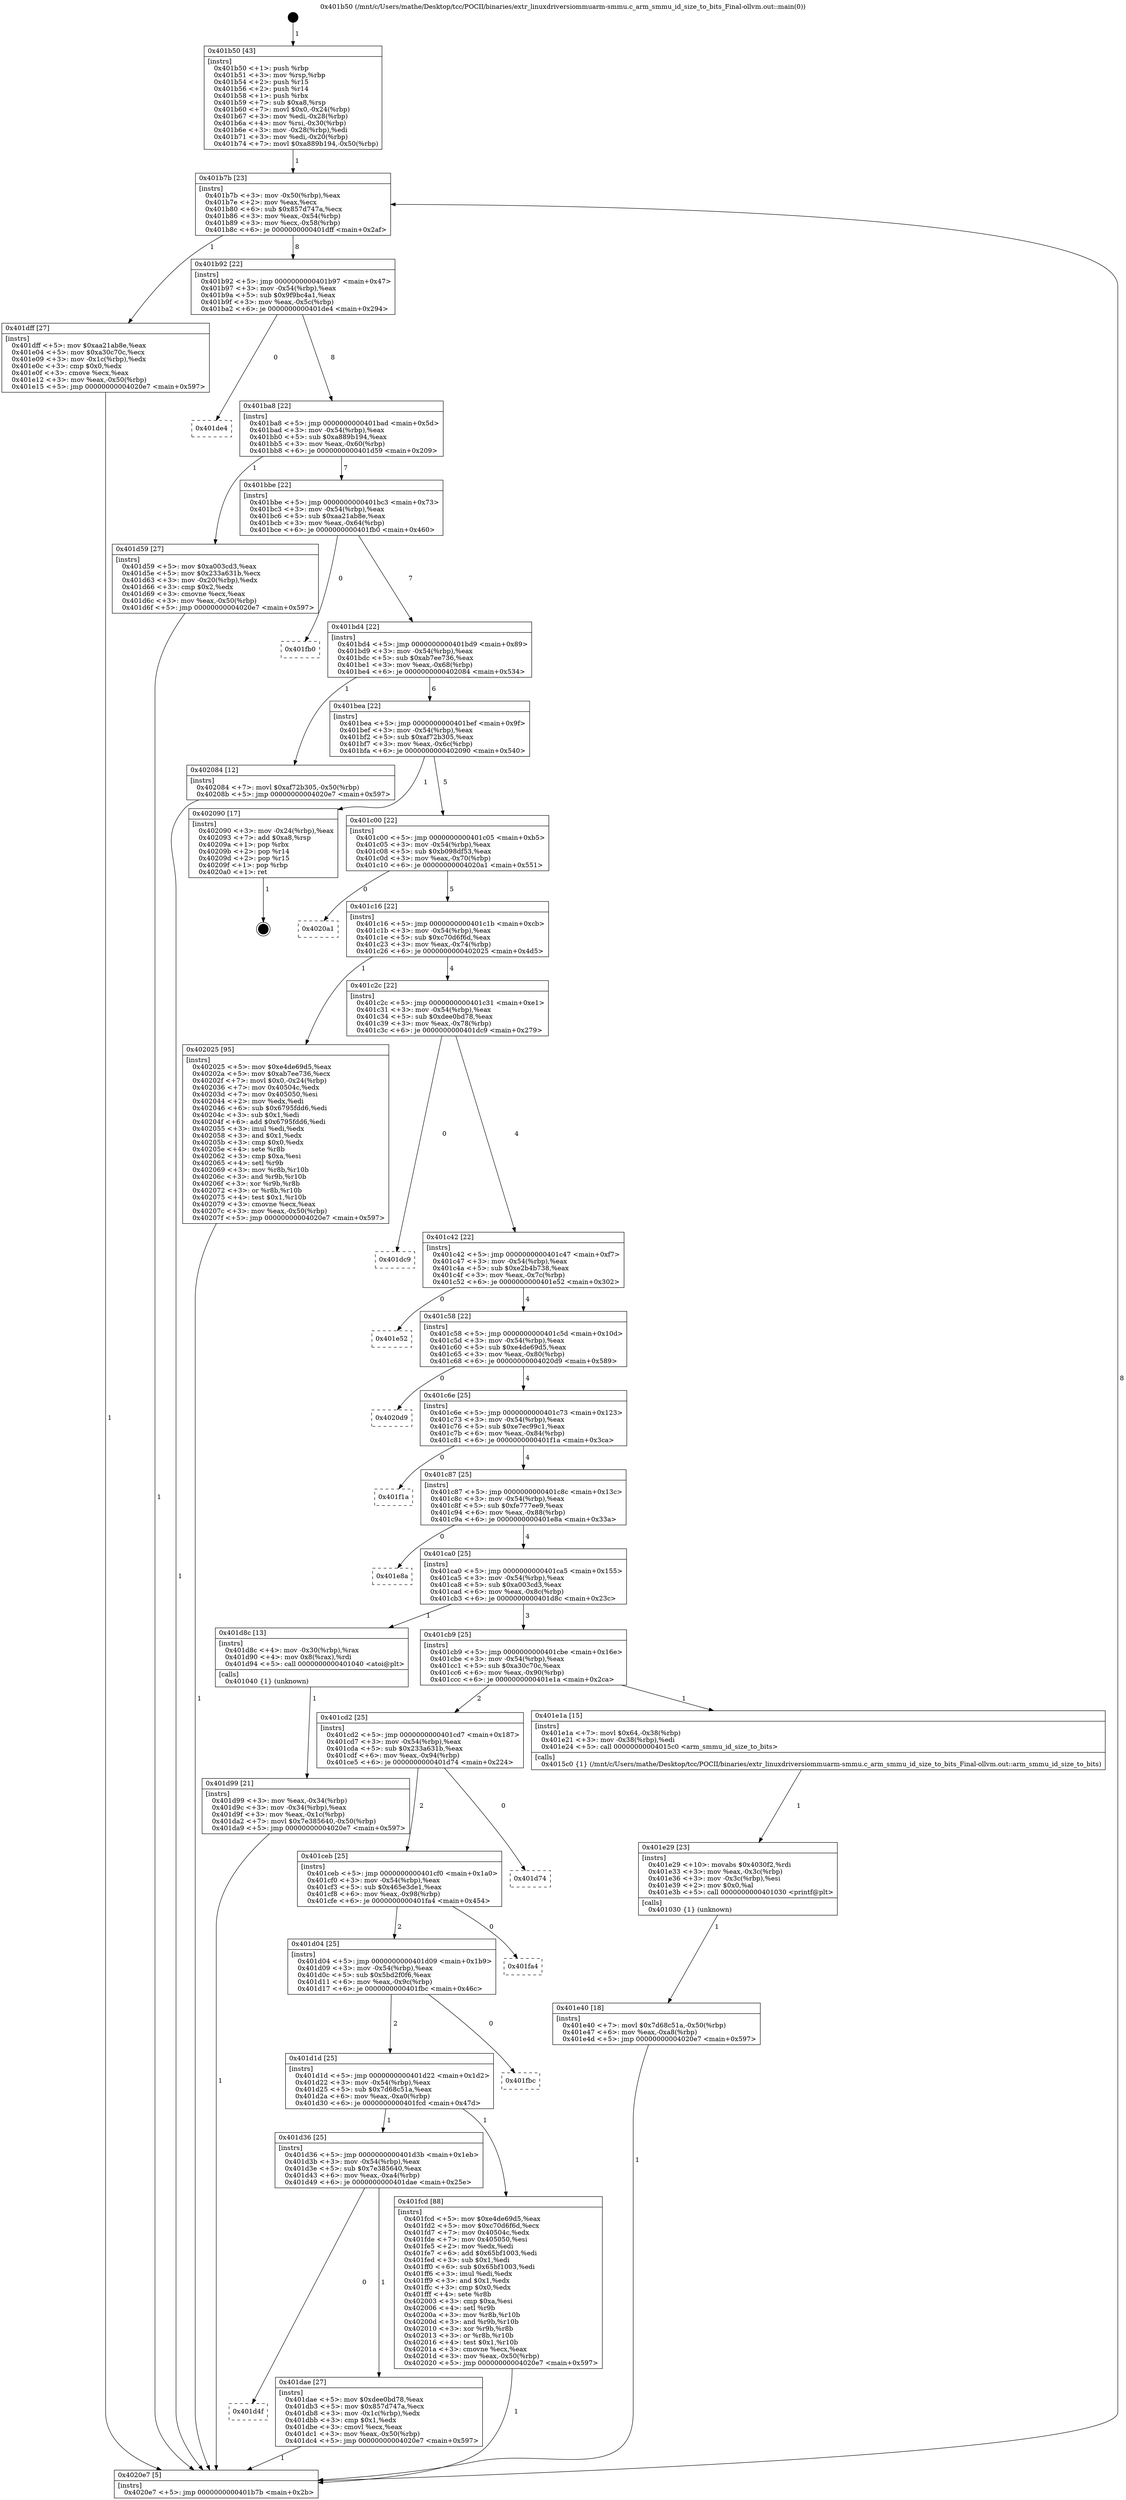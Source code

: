 digraph "0x401b50" {
  label = "0x401b50 (/mnt/c/Users/mathe/Desktop/tcc/POCII/binaries/extr_linuxdriversiommuarm-smmu.c_arm_smmu_id_size_to_bits_Final-ollvm.out::main(0))"
  labelloc = "t"
  node[shape=record]

  Entry [label="",width=0.3,height=0.3,shape=circle,fillcolor=black,style=filled]
  "0x401b7b" [label="{
     0x401b7b [23]\l
     | [instrs]\l
     &nbsp;&nbsp;0x401b7b \<+3\>: mov -0x50(%rbp),%eax\l
     &nbsp;&nbsp;0x401b7e \<+2\>: mov %eax,%ecx\l
     &nbsp;&nbsp;0x401b80 \<+6\>: sub $0x857d747a,%ecx\l
     &nbsp;&nbsp;0x401b86 \<+3\>: mov %eax,-0x54(%rbp)\l
     &nbsp;&nbsp;0x401b89 \<+3\>: mov %ecx,-0x58(%rbp)\l
     &nbsp;&nbsp;0x401b8c \<+6\>: je 0000000000401dff \<main+0x2af\>\l
  }"]
  "0x401dff" [label="{
     0x401dff [27]\l
     | [instrs]\l
     &nbsp;&nbsp;0x401dff \<+5\>: mov $0xaa21ab8e,%eax\l
     &nbsp;&nbsp;0x401e04 \<+5\>: mov $0xa30c70c,%ecx\l
     &nbsp;&nbsp;0x401e09 \<+3\>: mov -0x1c(%rbp),%edx\l
     &nbsp;&nbsp;0x401e0c \<+3\>: cmp $0x0,%edx\l
     &nbsp;&nbsp;0x401e0f \<+3\>: cmove %ecx,%eax\l
     &nbsp;&nbsp;0x401e12 \<+3\>: mov %eax,-0x50(%rbp)\l
     &nbsp;&nbsp;0x401e15 \<+5\>: jmp 00000000004020e7 \<main+0x597\>\l
  }"]
  "0x401b92" [label="{
     0x401b92 [22]\l
     | [instrs]\l
     &nbsp;&nbsp;0x401b92 \<+5\>: jmp 0000000000401b97 \<main+0x47\>\l
     &nbsp;&nbsp;0x401b97 \<+3\>: mov -0x54(%rbp),%eax\l
     &nbsp;&nbsp;0x401b9a \<+5\>: sub $0x9f9bc4a1,%eax\l
     &nbsp;&nbsp;0x401b9f \<+3\>: mov %eax,-0x5c(%rbp)\l
     &nbsp;&nbsp;0x401ba2 \<+6\>: je 0000000000401de4 \<main+0x294\>\l
  }"]
  Exit [label="",width=0.3,height=0.3,shape=circle,fillcolor=black,style=filled,peripheries=2]
  "0x401de4" [label="{
     0x401de4\l
  }", style=dashed]
  "0x401ba8" [label="{
     0x401ba8 [22]\l
     | [instrs]\l
     &nbsp;&nbsp;0x401ba8 \<+5\>: jmp 0000000000401bad \<main+0x5d\>\l
     &nbsp;&nbsp;0x401bad \<+3\>: mov -0x54(%rbp),%eax\l
     &nbsp;&nbsp;0x401bb0 \<+5\>: sub $0xa889b194,%eax\l
     &nbsp;&nbsp;0x401bb5 \<+3\>: mov %eax,-0x60(%rbp)\l
     &nbsp;&nbsp;0x401bb8 \<+6\>: je 0000000000401d59 \<main+0x209\>\l
  }"]
  "0x401e40" [label="{
     0x401e40 [18]\l
     | [instrs]\l
     &nbsp;&nbsp;0x401e40 \<+7\>: movl $0x7d68c51a,-0x50(%rbp)\l
     &nbsp;&nbsp;0x401e47 \<+6\>: mov %eax,-0xa8(%rbp)\l
     &nbsp;&nbsp;0x401e4d \<+5\>: jmp 00000000004020e7 \<main+0x597\>\l
  }"]
  "0x401d59" [label="{
     0x401d59 [27]\l
     | [instrs]\l
     &nbsp;&nbsp;0x401d59 \<+5\>: mov $0xa003cd3,%eax\l
     &nbsp;&nbsp;0x401d5e \<+5\>: mov $0x233a631b,%ecx\l
     &nbsp;&nbsp;0x401d63 \<+3\>: mov -0x20(%rbp),%edx\l
     &nbsp;&nbsp;0x401d66 \<+3\>: cmp $0x2,%edx\l
     &nbsp;&nbsp;0x401d69 \<+3\>: cmovne %ecx,%eax\l
     &nbsp;&nbsp;0x401d6c \<+3\>: mov %eax,-0x50(%rbp)\l
     &nbsp;&nbsp;0x401d6f \<+5\>: jmp 00000000004020e7 \<main+0x597\>\l
  }"]
  "0x401bbe" [label="{
     0x401bbe [22]\l
     | [instrs]\l
     &nbsp;&nbsp;0x401bbe \<+5\>: jmp 0000000000401bc3 \<main+0x73\>\l
     &nbsp;&nbsp;0x401bc3 \<+3\>: mov -0x54(%rbp),%eax\l
     &nbsp;&nbsp;0x401bc6 \<+5\>: sub $0xaa21ab8e,%eax\l
     &nbsp;&nbsp;0x401bcb \<+3\>: mov %eax,-0x64(%rbp)\l
     &nbsp;&nbsp;0x401bce \<+6\>: je 0000000000401fb0 \<main+0x460\>\l
  }"]
  "0x4020e7" [label="{
     0x4020e7 [5]\l
     | [instrs]\l
     &nbsp;&nbsp;0x4020e7 \<+5\>: jmp 0000000000401b7b \<main+0x2b\>\l
  }"]
  "0x401b50" [label="{
     0x401b50 [43]\l
     | [instrs]\l
     &nbsp;&nbsp;0x401b50 \<+1\>: push %rbp\l
     &nbsp;&nbsp;0x401b51 \<+3\>: mov %rsp,%rbp\l
     &nbsp;&nbsp;0x401b54 \<+2\>: push %r15\l
     &nbsp;&nbsp;0x401b56 \<+2\>: push %r14\l
     &nbsp;&nbsp;0x401b58 \<+1\>: push %rbx\l
     &nbsp;&nbsp;0x401b59 \<+7\>: sub $0xa8,%rsp\l
     &nbsp;&nbsp;0x401b60 \<+7\>: movl $0x0,-0x24(%rbp)\l
     &nbsp;&nbsp;0x401b67 \<+3\>: mov %edi,-0x28(%rbp)\l
     &nbsp;&nbsp;0x401b6a \<+4\>: mov %rsi,-0x30(%rbp)\l
     &nbsp;&nbsp;0x401b6e \<+3\>: mov -0x28(%rbp),%edi\l
     &nbsp;&nbsp;0x401b71 \<+3\>: mov %edi,-0x20(%rbp)\l
     &nbsp;&nbsp;0x401b74 \<+7\>: movl $0xa889b194,-0x50(%rbp)\l
  }"]
  "0x401e29" [label="{
     0x401e29 [23]\l
     | [instrs]\l
     &nbsp;&nbsp;0x401e29 \<+10\>: movabs $0x4030f2,%rdi\l
     &nbsp;&nbsp;0x401e33 \<+3\>: mov %eax,-0x3c(%rbp)\l
     &nbsp;&nbsp;0x401e36 \<+3\>: mov -0x3c(%rbp),%esi\l
     &nbsp;&nbsp;0x401e39 \<+2\>: mov $0x0,%al\l
     &nbsp;&nbsp;0x401e3b \<+5\>: call 0000000000401030 \<printf@plt\>\l
     | [calls]\l
     &nbsp;&nbsp;0x401030 \{1\} (unknown)\l
  }"]
  "0x401fb0" [label="{
     0x401fb0\l
  }", style=dashed]
  "0x401bd4" [label="{
     0x401bd4 [22]\l
     | [instrs]\l
     &nbsp;&nbsp;0x401bd4 \<+5\>: jmp 0000000000401bd9 \<main+0x89\>\l
     &nbsp;&nbsp;0x401bd9 \<+3\>: mov -0x54(%rbp),%eax\l
     &nbsp;&nbsp;0x401bdc \<+5\>: sub $0xab7ee736,%eax\l
     &nbsp;&nbsp;0x401be1 \<+3\>: mov %eax,-0x68(%rbp)\l
     &nbsp;&nbsp;0x401be4 \<+6\>: je 0000000000402084 \<main+0x534\>\l
  }"]
  "0x401d4f" [label="{
     0x401d4f\l
  }", style=dashed]
  "0x402084" [label="{
     0x402084 [12]\l
     | [instrs]\l
     &nbsp;&nbsp;0x402084 \<+7\>: movl $0xaf72b305,-0x50(%rbp)\l
     &nbsp;&nbsp;0x40208b \<+5\>: jmp 00000000004020e7 \<main+0x597\>\l
  }"]
  "0x401bea" [label="{
     0x401bea [22]\l
     | [instrs]\l
     &nbsp;&nbsp;0x401bea \<+5\>: jmp 0000000000401bef \<main+0x9f\>\l
     &nbsp;&nbsp;0x401bef \<+3\>: mov -0x54(%rbp),%eax\l
     &nbsp;&nbsp;0x401bf2 \<+5\>: sub $0xaf72b305,%eax\l
     &nbsp;&nbsp;0x401bf7 \<+3\>: mov %eax,-0x6c(%rbp)\l
     &nbsp;&nbsp;0x401bfa \<+6\>: je 0000000000402090 \<main+0x540\>\l
  }"]
  "0x401dae" [label="{
     0x401dae [27]\l
     | [instrs]\l
     &nbsp;&nbsp;0x401dae \<+5\>: mov $0xdee0bd78,%eax\l
     &nbsp;&nbsp;0x401db3 \<+5\>: mov $0x857d747a,%ecx\l
     &nbsp;&nbsp;0x401db8 \<+3\>: mov -0x1c(%rbp),%edx\l
     &nbsp;&nbsp;0x401dbb \<+3\>: cmp $0x1,%edx\l
     &nbsp;&nbsp;0x401dbe \<+3\>: cmovl %ecx,%eax\l
     &nbsp;&nbsp;0x401dc1 \<+3\>: mov %eax,-0x50(%rbp)\l
     &nbsp;&nbsp;0x401dc4 \<+5\>: jmp 00000000004020e7 \<main+0x597\>\l
  }"]
  "0x402090" [label="{
     0x402090 [17]\l
     | [instrs]\l
     &nbsp;&nbsp;0x402090 \<+3\>: mov -0x24(%rbp),%eax\l
     &nbsp;&nbsp;0x402093 \<+7\>: add $0xa8,%rsp\l
     &nbsp;&nbsp;0x40209a \<+1\>: pop %rbx\l
     &nbsp;&nbsp;0x40209b \<+2\>: pop %r14\l
     &nbsp;&nbsp;0x40209d \<+2\>: pop %r15\l
     &nbsp;&nbsp;0x40209f \<+1\>: pop %rbp\l
     &nbsp;&nbsp;0x4020a0 \<+1\>: ret\l
  }"]
  "0x401c00" [label="{
     0x401c00 [22]\l
     | [instrs]\l
     &nbsp;&nbsp;0x401c00 \<+5\>: jmp 0000000000401c05 \<main+0xb5\>\l
     &nbsp;&nbsp;0x401c05 \<+3\>: mov -0x54(%rbp),%eax\l
     &nbsp;&nbsp;0x401c08 \<+5\>: sub $0xb098df53,%eax\l
     &nbsp;&nbsp;0x401c0d \<+3\>: mov %eax,-0x70(%rbp)\l
     &nbsp;&nbsp;0x401c10 \<+6\>: je 00000000004020a1 \<main+0x551\>\l
  }"]
  "0x401d36" [label="{
     0x401d36 [25]\l
     | [instrs]\l
     &nbsp;&nbsp;0x401d36 \<+5\>: jmp 0000000000401d3b \<main+0x1eb\>\l
     &nbsp;&nbsp;0x401d3b \<+3\>: mov -0x54(%rbp),%eax\l
     &nbsp;&nbsp;0x401d3e \<+5\>: sub $0x7e385640,%eax\l
     &nbsp;&nbsp;0x401d43 \<+6\>: mov %eax,-0xa4(%rbp)\l
     &nbsp;&nbsp;0x401d49 \<+6\>: je 0000000000401dae \<main+0x25e\>\l
  }"]
  "0x4020a1" [label="{
     0x4020a1\l
  }", style=dashed]
  "0x401c16" [label="{
     0x401c16 [22]\l
     | [instrs]\l
     &nbsp;&nbsp;0x401c16 \<+5\>: jmp 0000000000401c1b \<main+0xcb\>\l
     &nbsp;&nbsp;0x401c1b \<+3\>: mov -0x54(%rbp),%eax\l
     &nbsp;&nbsp;0x401c1e \<+5\>: sub $0xc70d6f6d,%eax\l
     &nbsp;&nbsp;0x401c23 \<+3\>: mov %eax,-0x74(%rbp)\l
     &nbsp;&nbsp;0x401c26 \<+6\>: je 0000000000402025 \<main+0x4d5\>\l
  }"]
  "0x401fcd" [label="{
     0x401fcd [88]\l
     | [instrs]\l
     &nbsp;&nbsp;0x401fcd \<+5\>: mov $0xe4de69d5,%eax\l
     &nbsp;&nbsp;0x401fd2 \<+5\>: mov $0xc70d6f6d,%ecx\l
     &nbsp;&nbsp;0x401fd7 \<+7\>: mov 0x40504c,%edx\l
     &nbsp;&nbsp;0x401fde \<+7\>: mov 0x405050,%esi\l
     &nbsp;&nbsp;0x401fe5 \<+2\>: mov %edx,%edi\l
     &nbsp;&nbsp;0x401fe7 \<+6\>: add $0x65bf1003,%edi\l
     &nbsp;&nbsp;0x401fed \<+3\>: sub $0x1,%edi\l
     &nbsp;&nbsp;0x401ff0 \<+6\>: sub $0x65bf1003,%edi\l
     &nbsp;&nbsp;0x401ff6 \<+3\>: imul %edi,%edx\l
     &nbsp;&nbsp;0x401ff9 \<+3\>: and $0x1,%edx\l
     &nbsp;&nbsp;0x401ffc \<+3\>: cmp $0x0,%edx\l
     &nbsp;&nbsp;0x401fff \<+4\>: sete %r8b\l
     &nbsp;&nbsp;0x402003 \<+3\>: cmp $0xa,%esi\l
     &nbsp;&nbsp;0x402006 \<+4\>: setl %r9b\l
     &nbsp;&nbsp;0x40200a \<+3\>: mov %r8b,%r10b\l
     &nbsp;&nbsp;0x40200d \<+3\>: and %r9b,%r10b\l
     &nbsp;&nbsp;0x402010 \<+3\>: xor %r9b,%r8b\l
     &nbsp;&nbsp;0x402013 \<+3\>: or %r8b,%r10b\l
     &nbsp;&nbsp;0x402016 \<+4\>: test $0x1,%r10b\l
     &nbsp;&nbsp;0x40201a \<+3\>: cmovne %ecx,%eax\l
     &nbsp;&nbsp;0x40201d \<+3\>: mov %eax,-0x50(%rbp)\l
     &nbsp;&nbsp;0x402020 \<+5\>: jmp 00000000004020e7 \<main+0x597\>\l
  }"]
  "0x402025" [label="{
     0x402025 [95]\l
     | [instrs]\l
     &nbsp;&nbsp;0x402025 \<+5\>: mov $0xe4de69d5,%eax\l
     &nbsp;&nbsp;0x40202a \<+5\>: mov $0xab7ee736,%ecx\l
     &nbsp;&nbsp;0x40202f \<+7\>: movl $0x0,-0x24(%rbp)\l
     &nbsp;&nbsp;0x402036 \<+7\>: mov 0x40504c,%edx\l
     &nbsp;&nbsp;0x40203d \<+7\>: mov 0x405050,%esi\l
     &nbsp;&nbsp;0x402044 \<+2\>: mov %edx,%edi\l
     &nbsp;&nbsp;0x402046 \<+6\>: sub $0x6795fdd6,%edi\l
     &nbsp;&nbsp;0x40204c \<+3\>: sub $0x1,%edi\l
     &nbsp;&nbsp;0x40204f \<+6\>: add $0x6795fdd6,%edi\l
     &nbsp;&nbsp;0x402055 \<+3\>: imul %edi,%edx\l
     &nbsp;&nbsp;0x402058 \<+3\>: and $0x1,%edx\l
     &nbsp;&nbsp;0x40205b \<+3\>: cmp $0x0,%edx\l
     &nbsp;&nbsp;0x40205e \<+4\>: sete %r8b\l
     &nbsp;&nbsp;0x402062 \<+3\>: cmp $0xa,%esi\l
     &nbsp;&nbsp;0x402065 \<+4\>: setl %r9b\l
     &nbsp;&nbsp;0x402069 \<+3\>: mov %r8b,%r10b\l
     &nbsp;&nbsp;0x40206c \<+3\>: and %r9b,%r10b\l
     &nbsp;&nbsp;0x40206f \<+3\>: xor %r9b,%r8b\l
     &nbsp;&nbsp;0x402072 \<+3\>: or %r8b,%r10b\l
     &nbsp;&nbsp;0x402075 \<+4\>: test $0x1,%r10b\l
     &nbsp;&nbsp;0x402079 \<+3\>: cmovne %ecx,%eax\l
     &nbsp;&nbsp;0x40207c \<+3\>: mov %eax,-0x50(%rbp)\l
     &nbsp;&nbsp;0x40207f \<+5\>: jmp 00000000004020e7 \<main+0x597\>\l
  }"]
  "0x401c2c" [label="{
     0x401c2c [22]\l
     | [instrs]\l
     &nbsp;&nbsp;0x401c2c \<+5\>: jmp 0000000000401c31 \<main+0xe1\>\l
     &nbsp;&nbsp;0x401c31 \<+3\>: mov -0x54(%rbp),%eax\l
     &nbsp;&nbsp;0x401c34 \<+5\>: sub $0xdee0bd78,%eax\l
     &nbsp;&nbsp;0x401c39 \<+3\>: mov %eax,-0x78(%rbp)\l
     &nbsp;&nbsp;0x401c3c \<+6\>: je 0000000000401dc9 \<main+0x279\>\l
  }"]
  "0x401d1d" [label="{
     0x401d1d [25]\l
     | [instrs]\l
     &nbsp;&nbsp;0x401d1d \<+5\>: jmp 0000000000401d22 \<main+0x1d2\>\l
     &nbsp;&nbsp;0x401d22 \<+3\>: mov -0x54(%rbp),%eax\l
     &nbsp;&nbsp;0x401d25 \<+5\>: sub $0x7d68c51a,%eax\l
     &nbsp;&nbsp;0x401d2a \<+6\>: mov %eax,-0xa0(%rbp)\l
     &nbsp;&nbsp;0x401d30 \<+6\>: je 0000000000401fcd \<main+0x47d\>\l
  }"]
  "0x401dc9" [label="{
     0x401dc9\l
  }", style=dashed]
  "0x401c42" [label="{
     0x401c42 [22]\l
     | [instrs]\l
     &nbsp;&nbsp;0x401c42 \<+5\>: jmp 0000000000401c47 \<main+0xf7\>\l
     &nbsp;&nbsp;0x401c47 \<+3\>: mov -0x54(%rbp),%eax\l
     &nbsp;&nbsp;0x401c4a \<+5\>: sub $0xe2b4b738,%eax\l
     &nbsp;&nbsp;0x401c4f \<+3\>: mov %eax,-0x7c(%rbp)\l
     &nbsp;&nbsp;0x401c52 \<+6\>: je 0000000000401e52 \<main+0x302\>\l
  }"]
  "0x401fbc" [label="{
     0x401fbc\l
  }", style=dashed]
  "0x401e52" [label="{
     0x401e52\l
  }", style=dashed]
  "0x401c58" [label="{
     0x401c58 [22]\l
     | [instrs]\l
     &nbsp;&nbsp;0x401c58 \<+5\>: jmp 0000000000401c5d \<main+0x10d\>\l
     &nbsp;&nbsp;0x401c5d \<+3\>: mov -0x54(%rbp),%eax\l
     &nbsp;&nbsp;0x401c60 \<+5\>: sub $0xe4de69d5,%eax\l
     &nbsp;&nbsp;0x401c65 \<+3\>: mov %eax,-0x80(%rbp)\l
     &nbsp;&nbsp;0x401c68 \<+6\>: je 00000000004020d9 \<main+0x589\>\l
  }"]
  "0x401d04" [label="{
     0x401d04 [25]\l
     | [instrs]\l
     &nbsp;&nbsp;0x401d04 \<+5\>: jmp 0000000000401d09 \<main+0x1b9\>\l
     &nbsp;&nbsp;0x401d09 \<+3\>: mov -0x54(%rbp),%eax\l
     &nbsp;&nbsp;0x401d0c \<+5\>: sub $0x5bd2f0f6,%eax\l
     &nbsp;&nbsp;0x401d11 \<+6\>: mov %eax,-0x9c(%rbp)\l
     &nbsp;&nbsp;0x401d17 \<+6\>: je 0000000000401fbc \<main+0x46c\>\l
  }"]
  "0x4020d9" [label="{
     0x4020d9\l
  }", style=dashed]
  "0x401c6e" [label="{
     0x401c6e [25]\l
     | [instrs]\l
     &nbsp;&nbsp;0x401c6e \<+5\>: jmp 0000000000401c73 \<main+0x123\>\l
     &nbsp;&nbsp;0x401c73 \<+3\>: mov -0x54(%rbp),%eax\l
     &nbsp;&nbsp;0x401c76 \<+5\>: sub $0xe7ec99c1,%eax\l
     &nbsp;&nbsp;0x401c7b \<+6\>: mov %eax,-0x84(%rbp)\l
     &nbsp;&nbsp;0x401c81 \<+6\>: je 0000000000401f1a \<main+0x3ca\>\l
  }"]
  "0x401fa4" [label="{
     0x401fa4\l
  }", style=dashed]
  "0x401f1a" [label="{
     0x401f1a\l
  }", style=dashed]
  "0x401c87" [label="{
     0x401c87 [25]\l
     | [instrs]\l
     &nbsp;&nbsp;0x401c87 \<+5\>: jmp 0000000000401c8c \<main+0x13c\>\l
     &nbsp;&nbsp;0x401c8c \<+3\>: mov -0x54(%rbp),%eax\l
     &nbsp;&nbsp;0x401c8f \<+5\>: sub $0xfe777ee9,%eax\l
     &nbsp;&nbsp;0x401c94 \<+6\>: mov %eax,-0x88(%rbp)\l
     &nbsp;&nbsp;0x401c9a \<+6\>: je 0000000000401e8a \<main+0x33a\>\l
  }"]
  "0x401ceb" [label="{
     0x401ceb [25]\l
     | [instrs]\l
     &nbsp;&nbsp;0x401ceb \<+5\>: jmp 0000000000401cf0 \<main+0x1a0\>\l
     &nbsp;&nbsp;0x401cf0 \<+3\>: mov -0x54(%rbp),%eax\l
     &nbsp;&nbsp;0x401cf3 \<+5\>: sub $0x465e3de1,%eax\l
     &nbsp;&nbsp;0x401cf8 \<+6\>: mov %eax,-0x98(%rbp)\l
     &nbsp;&nbsp;0x401cfe \<+6\>: je 0000000000401fa4 \<main+0x454\>\l
  }"]
  "0x401e8a" [label="{
     0x401e8a\l
  }", style=dashed]
  "0x401ca0" [label="{
     0x401ca0 [25]\l
     | [instrs]\l
     &nbsp;&nbsp;0x401ca0 \<+5\>: jmp 0000000000401ca5 \<main+0x155\>\l
     &nbsp;&nbsp;0x401ca5 \<+3\>: mov -0x54(%rbp),%eax\l
     &nbsp;&nbsp;0x401ca8 \<+5\>: sub $0xa003cd3,%eax\l
     &nbsp;&nbsp;0x401cad \<+6\>: mov %eax,-0x8c(%rbp)\l
     &nbsp;&nbsp;0x401cb3 \<+6\>: je 0000000000401d8c \<main+0x23c\>\l
  }"]
  "0x401d74" [label="{
     0x401d74\l
  }", style=dashed]
  "0x401d8c" [label="{
     0x401d8c [13]\l
     | [instrs]\l
     &nbsp;&nbsp;0x401d8c \<+4\>: mov -0x30(%rbp),%rax\l
     &nbsp;&nbsp;0x401d90 \<+4\>: mov 0x8(%rax),%rdi\l
     &nbsp;&nbsp;0x401d94 \<+5\>: call 0000000000401040 \<atoi@plt\>\l
     | [calls]\l
     &nbsp;&nbsp;0x401040 \{1\} (unknown)\l
  }"]
  "0x401cb9" [label="{
     0x401cb9 [25]\l
     | [instrs]\l
     &nbsp;&nbsp;0x401cb9 \<+5\>: jmp 0000000000401cbe \<main+0x16e\>\l
     &nbsp;&nbsp;0x401cbe \<+3\>: mov -0x54(%rbp),%eax\l
     &nbsp;&nbsp;0x401cc1 \<+5\>: sub $0xa30c70c,%eax\l
     &nbsp;&nbsp;0x401cc6 \<+6\>: mov %eax,-0x90(%rbp)\l
     &nbsp;&nbsp;0x401ccc \<+6\>: je 0000000000401e1a \<main+0x2ca\>\l
  }"]
  "0x401d99" [label="{
     0x401d99 [21]\l
     | [instrs]\l
     &nbsp;&nbsp;0x401d99 \<+3\>: mov %eax,-0x34(%rbp)\l
     &nbsp;&nbsp;0x401d9c \<+3\>: mov -0x34(%rbp),%eax\l
     &nbsp;&nbsp;0x401d9f \<+3\>: mov %eax,-0x1c(%rbp)\l
     &nbsp;&nbsp;0x401da2 \<+7\>: movl $0x7e385640,-0x50(%rbp)\l
     &nbsp;&nbsp;0x401da9 \<+5\>: jmp 00000000004020e7 \<main+0x597\>\l
  }"]
  "0x401cd2" [label="{
     0x401cd2 [25]\l
     | [instrs]\l
     &nbsp;&nbsp;0x401cd2 \<+5\>: jmp 0000000000401cd7 \<main+0x187\>\l
     &nbsp;&nbsp;0x401cd7 \<+3\>: mov -0x54(%rbp),%eax\l
     &nbsp;&nbsp;0x401cda \<+5\>: sub $0x233a631b,%eax\l
     &nbsp;&nbsp;0x401cdf \<+6\>: mov %eax,-0x94(%rbp)\l
     &nbsp;&nbsp;0x401ce5 \<+6\>: je 0000000000401d74 \<main+0x224\>\l
  }"]
  "0x401e1a" [label="{
     0x401e1a [15]\l
     | [instrs]\l
     &nbsp;&nbsp;0x401e1a \<+7\>: movl $0x64,-0x38(%rbp)\l
     &nbsp;&nbsp;0x401e21 \<+3\>: mov -0x38(%rbp),%edi\l
     &nbsp;&nbsp;0x401e24 \<+5\>: call 00000000004015c0 \<arm_smmu_id_size_to_bits\>\l
     | [calls]\l
     &nbsp;&nbsp;0x4015c0 \{1\} (/mnt/c/Users/mathe/Desktop/tcc/POCII/binaries/extr_linuxdriversiommuarm-smmu.c_arm_smmu_id_size_to_bits_Final-ollvm.out::arm_smmu_id_size_to_bits)\l
  }"]
  Entry -> "0x401b50" [label=" 1"]
  "0x401b7b" -> "0x401dff" [label=" 1"]
  "0x401b7b" -> "0x401b92" [label=" 8"]
  "0x402090" -> Exit [label=" 1"]
  "0x401b92" -> "0x401de4" [label=" 0"]
  "0x401b92" -> "0x401ba8" [label=" 8"]
  "0x402084" -> "0x4020e7" [label=" 1"]
  "0x401ba8" -> "0x401d59" [label=" 1"]
  "0x401ba8" -> "0x401bbe" [label=" 7"]
  "0x401d59" -> "0x4020e7" [label=" 1"]
  "0x401b50" -> "0x401b7b" [label=" 1"]
  "0x4020e7" -> "0x401b7b" [label=" 8"]
  "0x402025" -> "0x4020e7" [label=" 1"]
  "0x401bbe" -> "0x401fb0" [label=" 0"]
  "0x401bbe" -> "0x401bd4" [label=" 7"]
  "0x401fcd" -> "0x4020e7" [label=" 1"]
  "0x401bd4" -> "0x402084" [label=" 1"]
  "0x401bd4" -> "0x401bea" [label=" 6"]
  "0x401e40" -> "0x4020e7" [label=" 1"]
  "0x401bea" -> "0x402090" [label=" 1"]
  "0x401bea" -> "0x401c00" [label=" 5"]
  "0x401e29" -> "0x401e40" [label=" 1"]
  "0x401c00" -> "0x4020a1" [label=" 0"]
  "0x401c00" -> "0x401c16" [label=" 5"]
  "0x401dff" -> "0x4020e7" [label=" 1"]
  "0x401c16" -> "0x402025" [label=" 1"]
  "0x401c16" -> "0x401c2c" [label=" 4"]
  "0x401dae" -> "0x4020e7" [label=" 1"]
  "0x401c2c" -> "0x401dc9" [label=" 0"]
  "0x401c2c" -> "0x401c42" [label=" 4"]
  "0x401d36" -> "0x401dae" [label=" 1"]
  "0x401c42" -> "0x401e52" [label=" 0"]
  "0x401c42" -> "0x401c58" [label=" 4"]
  "0x401e1a" -> "0x401e29" [label=" 1"]
  "0x401c58" -> "0x4020d9" [label=" 0"]
  "0x401c58" -> "0x401c6e" [label=" 4"]
  "0x401d1d" -> "0x401fcd" [label=" 1"]
  "0x401c6e" -> "0x401f1a" [label=" 0"]
  "0x401c6e" -> "0x401c87" [label=" 4"]
  "0x401d36" -> "0x401d4f" [label=" 0"]
  "0x401c87" -> "0x401e8a" [label=" 0"]
  "0x401c87" -> "0x401ca0" [label=" 4"]
  "0x401d04" -> "0x401fbc" [label=" 0"]
  "0x401ca0" -> "0x401d8c" [label=" 1"]
  "0x401ca0" -> "0x401cb9" [label=" 3"]
  "0x401d8c" -> "0x401d99" [label=" 1"]
  "0x401d99" -> "0x4020e7" [label=" 1"]
  "0x401d1d" -> "0x401d36" [label=" 1"]
  "0x401cb9" -> "0x401e1a" [label=" 1"]
  "0x401cb9" -> "0x401cd2" [label=" 2"]
  "0x401ceb" -> "0x401d04" [label=" 2"]
  "0x401cd2" -> "0x401d74" [label=" 0"]
  "0x401cd2" -> "0x401ceb" [label=" 2"]
  "0x401d04" -> "0x401d1d" [label=" 2"]
  "0x401ceb" -> "0x401fa4" [label=" 0"]
}
